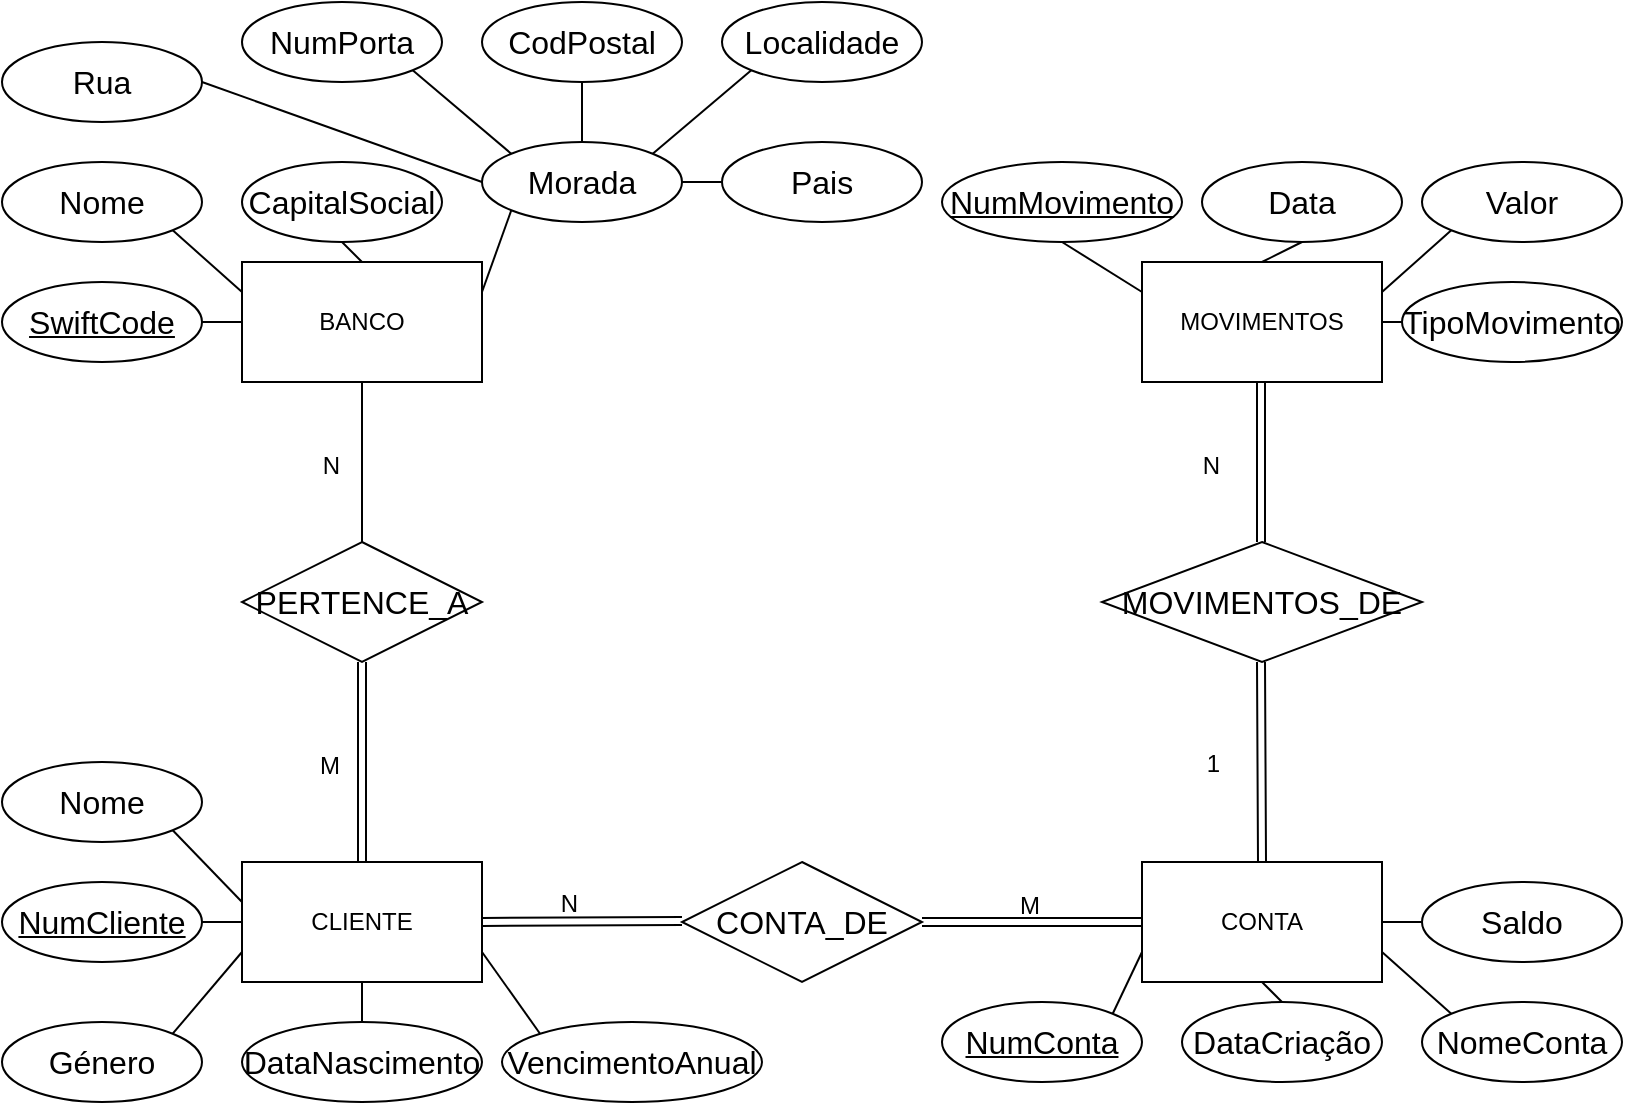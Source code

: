 <mxfile version="28.2.5">
  <diagram name="Página-1" id="UeK6Ht9dSxKYeygrqMG0">
    <mxGraphModel dx="1186" dy="703" grid="1" gridSize="10" guides="1" tooltips="1" connect="1" arrows="1" fold="1" page="1" pageScale="1" pageWidth="827" pageHeight="1169" math="0" shadow="0">
      <root>
        <mxCell id="0" />
        <mxCell id="1" parent="0" />
        <mxCell id="jc2pqnsELNUD8U-bjSlg-1" value="BANCO" style="rounded=0;whiteSpace=wrap;html=1;" parent="1" vertex="1">
          <mxGeometry x="130" y="140" width="120" height="60" as="geometry" />
        </mxCell>
        <mxCell id="jc2pqnsELNUD8U-bjSlg-2" value="&lt;span id=&quot;docs-internal-guid-bda0b091-7fff-d62a-ec73-e2584bac3b69&quot;&gt;&lt;span style=&quot;font-size: 12pt; font-family: Calibri, sans-serif; background-color: transparent; font-variant-numeric: normal; font-variant-east-asian: normal; font-variant-alternates: normal; font-variant-position: normal; font-variant-emoji: normal; text-decoration-line: underline; text-decoration-skip-ink: none; vertical-align: baseline; white-space-collapse: preserve;&quot;&gt;SwiftCode&lt;/span&gt;&lt;/span&gt;" style="ellipse;whiteSpace=wrap;html=1;align=center;" parent="1" vertex="1">
          <mxGeometry x="10" y="150" width="100" height="40" as="geometry" />
        </mxCell>
        <mxCell id="jc2pqnsELNUD8U-bjSlg-6" value="CONTA" style="rounded=0;whiteSpace=wrap;html=1;" parent="1" vertex="1">
          <mxGeometry x="580" y="440" width="120" height="60" as="geometry" />
        </mxCell>
        <mxCell id="jc2pqnsELNUD8U-bjSlg-7" value="MOVIMENTOS" style="rounded=0;whiteSpace=wrap;html=1;" parent="1" vertex="1">
          <mxGeometry x="580" y="140" width="120" height="60" as="geometry" />
        </mxCell>
        <mxCell id="jc2pqnsELNUD8U-bjSlg-8" value="CLIENTE" style="rounded=0;whiteSpace=wrap;html=1;" parent="1" vertex="1">
          <mxGeometry x="130" y="440" width="120" height="60" as="geometry" />
        </mxCell>
        <mxCell id="jc2pqnsELNUD8U-bjSlg-9" value="&lt;span id=&quot;docs-internal-guid-5d0cfffa-7fff-f3be-5d27-06ec14ec7981&quot;&gt;&lt;span style=&quot;font-size: 12pt; font-family: Calibri, sans-serif; background-color: transparent; font-variant-numeric: normal; font-variant-east-asian: normal; font-variant-alternates: normal; font-variant-position: normal; font-variant-emoji: normal; vertical-align: baseline; white-space-collapse: preserve;&quot;&gt;Nome&lt;/span&gt;&lt;/span&gt;" style="ellipse;whiteSpace=wrap;html=1;align=center;" parent="1" vertex="1">
          <mxGeometry x="10" y="90" width="100" height="40" as="geometry" />
        </mxCell>
        <mxCell id="jc2pqnsELNUD8U-bjSlg-10" value="&lt;font face=&quot;Calibri, sans-serif&quot;&gt;&lt;span style=&quot;font-size: 16px; white-space-collapse: preserve;&quot;&gt;CapitalSocial&lt;/span&gt;&lt;/font&gt;" style="ellipse;whiteSpace=wrap;html=1;align=center;" parent="1" vertex="1">
          <mxGeometry x="130" y="90" width="100" height="40" as="geometry" />
        </mxCell>
        <mxCell id="jc2pqnsELNUD8U-bjSlg-11" value="&lt;span style=&quot;font-family: Calibri, sans-serif; font-size: 16px; white-space-collapse: preserve;&quot;&gt;Morada&lt;/span&gt;" style="ellipse;whiteSpace=wrap;html=1;align=center;" parent="1" vertex="1">
          <mxGeometry x="250" y="80" width="100" height="40" as="geometry" />
        </mxCell>
        <mxCell id="jc2pqnsELNUD8U-bjSlg-12" value="&lt;span id=&quot;docs-internal-guid-d0edf2ea-7fff-4be0-ded7-18e02c905319&quot;&gt;&lt;span style=&quot;font-size: 12pt; font-family: Calibri, sans-serif; background-color: transparent; font-variant-numeric: normal; font-variant-east-asian: normal; font-variant-alternates: normal; font-variant-position: normal; font-variant-emoji: normal; vertical-align: baseline; white-space-collapse: preserve;&quot;&gt;Localidade&lt;/span&gt;&lt;/span&gt;" style="ellipse;whiteSpace=wrap;html=1;align=center;" parent="1" vertex="1">
          <mxGeometry x="370" y="10" width="100" height="40" as="geometry" />
        </mxCell>
        <mxCell id="jc2pqnsELNUD8U-bjSlg-13" value="&lt;span id=&quot;docs-internal-guid-e302e463-7fff-3eb9-acbd-31e137ffd783&quot;&gt;&lt;span style=&quot;font-size: 12pt; font-family: Calibri, sans-serif; background-color: transparent; font-variant-numeric: normal; font-variant-east-asian: normal; font-variant-alternates: normal; font-variant-position: normal; font-variant-emoji: normal; vertical-align: baseline; white-space-collapse: preserve;&quot;&gt;CodPostal&lt;/span&gt;&lt;/span&gt;" style="ellipse;whiteSpace=wrap;html=1;align=center;" parent="1" vertex="1">
          <mxGeometry x="250" y="10" width="100" height="40" as="geometry" />
        </mxCell>
        <mxCell id="jc2pqnsELNUD8U-bjSlg-14" value="&lt;span id=&quot;docs-internal-guid-98b772b6-7fff-2bdf-3cea-72dd9e08a223&quot;&gt;&lt;span style=&quot;font-size: 12pt; font-family: Calibri, sans-serif; background-color: transparent; font-variant-numeric: normal; font-variant-east-asian: normal; font-variant-alternates: normal; font-variant-position: normal; font-variant-emoji: normal; vertical-align: baseline; white-space-collapse: preserve;&quot;&gt;NumPorta&lt;/span&gt;&lt;/span&gt;" style="ellipse;whiteSpace=wrap;html=1;align=center;" parent="1" vertex="1">
          <mxGeometry x="130" y="10" width="100" height="40" as="geometry" />
        </mxCell>
        <mxCell id="jc2pqnsELNUD8U-bjSlg-15" value="&lt;span id=&quot;docs-internal-guid-66cc848b-7fff-1c6a-1302-119d79c233ee&quot;&gt;&lt;span style=&quot;font-size: 12pt; font-family: Calibri, sans-serif; background-color: transparent; font-variant-numeric: normal; font-variant-east-asian: normal; font-variant-alternates: normal; font-variant-position: normal; font-variant-emoji: normal; vertical-align: baseline; white-space-collapse: preserve;&quot;&gt;Rua&lt;/span&gt;&lt;/span&gt;" style="ellipse;whiteSpace=wrap;html=1;align=center;" parent="1" vertex="1">
          <mxGeometry x="10" y="30" width="100" height="40" as="geometry" />
        </mxCell>
        <mxCell id="jc2pqnsELNUD8U-bjSlg-16" value="&lt;span id=&quot;docs-internal-guid-ee7bb442-7fff-5a5d-af50-5ff614445247&quot;&gt;&lt;span style=&quot;font-size: 12pt; font-family: Calibri, sans-serif; background-color: transparent; font-variant-numeric: normal; font-variant-east-asian: normal; font-variant-alternates: normal; font-variant-position: normal; font-variant-emoji: normal; vertical-align: baseline; white-space-collapse: preserve;&quot;&gt;Pais&lt;/span&gt;&lt;/span&gt;" style="ellipse;whiteSpace=wrap;html=1;align=center;" parent="1" vertex="1">
          <mxGeometry x="370" y="80" width="100" height="40" as="geometry" />
        </mxCell>
        <mxCell id="jc2pqnsELNUD8U-bjSlg-17" value="" style="endArrow=none;html=1;rounded=0;exitX=1;exitY=0.5;exitDx=0;exitDy=0;entryX=0;entryY=0.5;entryDx=0;entryDy=0;" parent="1" source="jc2pqnsELNUD8U-bjSlg-2" target="jc2pqnsELNUD8U-bjSlg-1" edge="1">
          <mxGeometry width="50" height="50" relative="1" as="geometry">
            <mxPoint x="70" y="220" as="sourcePoint" />
            <mxPoint x="120" y="170" as="targetPoint" />
          </mxGeometry>
        </mxCell>
        <mxCell id="jc2pqnsELNUD8U-bjSlg-19" value="" style="endArrow=none;html=1;rounded=0;entryX=1;entryY=1;entryDx=0;entryDy=0;exitX=0;exitY=0.25;exitDx=0;exitDy=0;" parent="1" source="jc2pqnsELNUD8U-bjSlg-1" target="jc2pqnsELNUD8U-bjSlg-9" edge="1">
          <mxGeometry width="50" height="50" relative="1" as="geometry">
            <mxPoint x="120" y="160" as="sourcePoint" />
            <mxPoint x="170" y="110" as="targetPoint" />
          </mxGeometry>
        </mxCell>
        <mxCell id="jc2pqnsELNUD8U-bjSlg-20" value="" style="endArrow=none;html=1;rounded=0;entryX=0.5;entryY=1;entryDx=0;entryDy=0;exitX=0.5;exitY=0;exitDx=0;exitDy=0;" parent="1" source="jc2pqnsELNUD8U-bjSlg-1" target="jc2pqnsELNUD8U-bjSlg-10" edge="1">
          <mxGeometry width="50" height="50" relative="1" as="geometry">
            <mxPoint x="180" y="140" as="sourcePoint" />
            <mxPoint x="230" y="90" as="targetPoint" />
          </mxGeometry>
        </mxCell>
        <mxCell id="jc2pqnsELNUD8U-bjSlg-21" value="" style="endArrow=none;html=1;rounded=0;entryX=0;entryY=1;entryDx=0;entryDy=0;exitX=1;exitY=0.25;exitDx=0;exitDy=0;" parent="1" source="jc2pqnsELNUD8U-bjSlg-1" target="jc2pqnsELNUD8U-bjSlg-11" edge="1">
          <mxGeometry width="50" height="50" relative="1" as="geometry">
            <mxPoint x="240" y="170" as="sourcePoint" />
            <mxPoint x="290" y="120" as="targetPoint" />
          </mxGeometry>
        </mxCell>
        <mxCell id="jc2pqnsELNUD8U-bjSlg-22" value="" style="endArrow=none;html=1;rounded=0;entryX=0;entryY=1;entryDx=0;entryDy=0;exitX=1;exitY=0;exitDx=0;exitDy=0;" parent="1" source="jc2pqnsELNUD8U-bjSlg-11" target="jc2pqnsELNUD8U-bjSlg-12" edge="1">
          <mxGeometry width="50" height="50" relative="1" as="geometry">
            <mxPoint x="340" y="100" as="sourcePoint" />
            <mxPoint x="390" y="50" as="targetPoint" />
          </mxGeometry>
        </mxCell>
        <mxCell id="jc2pqnsELNUD8U-bjSlg-23" value="" style="endArrow=none;html=1;rounded=0;entryX=0;entryY=0.5;entryDx=0;entryDy=0;exitX=1;exitY=0.5;exitDx=0;exitDy=0;" parent="1" source="jc2pqnsELNUD8U-bjSlg-11" target="jc2pqnsELNUD8U-bjSlg-16" edge="1">
          <mxGeometry width="50" height="50" relative="1" as="geometry">
            <mxPoint x="350" y="109.5" as="sourcePoint" />
            <mxPoint x="370" y="110" as="targetPoint" />
          </mxGeometry>
        </mxCell>
        <mxCell id="jc2pqnsELNUD8U-bjSlg-24" value="" style="endArrow=none;html=1;rounded=0;entryX=0.5;entryY=1;entryDx=0;entryDy=0;exitX=0.5;exitY=0;exitDx=0;exitDy=0;" parent="1" source="jc2pqnsELNUD8U-bjSlg-11" target="jc2pqnsELNUD8U-bjSlg-13" edge="1">
          <mxGeometry width="50" height="50" relative="1" as="geometry">
            <mxPoint x="300" y="90" as="sourcePoint" />
            <mxPoint x="350" y="40" as="targetPoint" />
          </mxGeometry>
        </mxCell>
        <mxCell id="jc2pqnsELNUD8U-bjSlg-25" value="" style="endArrow=none;html=1;rounded=0;entryX=1;entryY=1;entryDx=0;entryDy=0;exitX=0;exitY=0;exitDx=0;exitDy=0;" parent="1" source="jc2pqnsELNUD8U-bjSlg-11" target="jc2pqnsELNUD8U-bjSlg-14" edge="1">
          <mxGeometry width="50" height="50" relative="1" as="geometry">
            <mxPoint x="270" y="90" as="sourcePoint" />
            <mxPoint x="320" y="40" as="targetPoint" />
          </mxGeometry>
        </mxCell>
        <mxCell id="jc2pqnsELNUD8U-bjSlg-26" value="" style="endArrow=none;html=1;rounded=0;entryX=1;entryY=0.5;entryDx=0;entryDy=0;exitX=0;exitY=0.5;exitDx=0;exitDy=0;" parent="1" source="jc2pqnsELNUD8U-bjSlg-11" target="jc2pqnsELNUD8U-bjSlg-15" edge="1">
          <mxGeometry width="50" height="50" relative="1" as="geometry">
            <mxPoint x="250" y="110" as="sourcePoint" />
            <mxPoint x="300" y="60" as="targetPoint" />
          </mxGeometry>
        </mxCell>
        <mxCell id="jc2pqnsELNUD8U-bjSlg-27" value="&lt;span id=&quot;docs-internal-guid-ff19c56a-7fff-708c-d473-65a3c96959f4&quot;&gt;&lt;span style=&quot;font-size: 12pt; font-family: Calibri, sans-serif; background-color: transparent; font-variant-numeric: normal; font-variant-east-asian: normal; font-variant-alternates: normal; font-variant-position: normal; font-variant-emoji: normal; vertical-align: baseline; white-space-collapse: preserve;&quot;&gt;Género&lt;/span&gt;&lt;/span&gt;" style="ellipse;whiteSpace=wrap;html=1;align=center;" parent="1" vertex="1">
          <mxGeometry x="10" y="520" width="100" height="40" as="geometry" />
        </mxCell>
        <mxCell id="jc2pqnsELNUD8U-bjSlg-28" value="&lt;span id=&quot;docs-internal-guid-80e62d42-7fff-6133-610b-44f0b3cbcebe&quot;&gt;&lt;span style=&quot;font-size: 12pt; font-family: Calibri, sans-serif; background-color: transparent; font-variant-numeric: normal; font-variant-east-asian: normal; font-variant-alternates: normal; font-variant-position: normal; font-variant-emoji: normal; vertical-align: baseline; white-space-collapse: preserve;&quot;&gt;DataNascimento&lt;/span&gt;&lt;/span&gt;" style="ellipse;whiteSpace=wrap;html=1;align=center;" parent="1" vertex="1">
          <mxGeometry x="130" y="520" width="120" height="40" as="geometry" />
        </mxCell>
        <mxCell id="jc2pqnsELNUD8U-bjSlg-29" value="&lt;span id=&quot;docs-internal-guid-4041398d-7fff-5237-e98e-0ff79da638df&quot;&gt;&lt;span style=&quot;font-size: 12pt; font-family: Calibri, sans-serif; background-color: transparent; font-variant-numeric: normal; font-variant-east-asian: normal; font-variant-alternates: normal; font-variant-position: normal; font-variant-emoji: normal; vertical-align: baseline; white-space-collapse: preserve;&quot;&gt;Nome&lt;/span&gt;&lt;/span&gt;" style="ellipse;whiteSpace=wrap;html=1;align=center;" parent="1" vertex="1">
          <mxGeometry x="10" y="390" width="100" height="40" as="geometry" />
        </mxCell>
        <mxCell id="jc2pqnsELNUD8U-bjSlg-30" value="&lt;span id=&quot;docs-internal-guid-32ac0445-7fff-3feb-03bb-2561bef926fc&quot;&gt;&lt;span style=&quot;font-size: 12pt; font-family: Calibri, sans-serif; background-color: transparent; font-variant-numeric: normal; font-variant-east-asian: normal; font-variant-alternates: normal; font-variant-position: normal; font-variant-emoji: normal; text-decoration-line: underline; text-decoration-skip-ink: none; vertical-align: baseline; white-space-collapse: preserve;&quot;&gt;NumCliente&lt;/span&gt;&lt;/span&gt;" style="ellipse;whiteSpace=wrap;html=1;align=center;" parent="1" vertex="1">
          <mxGeometry x="10" y="450" width="100" height="40" as="geometry" />
        </mxCell>
        <mxCell id="jc2pqnsELNUD8U-bjSlg-32" value="&lt;span style=&quot;text-align: left;&quot; id=&quot;docs-internal-guid-9e3eda9a-7fff-8f0f-02bb-bf5d8e41045c&quot;&gt;&lt;span style=&quot;font-size: 12pt; font-family: Calibri, sans-serif; color: rgb(0, 0, 0); background-color: transparent; font-variant-numeric: normal; font-variant-east-asian: normal; font-variant-alternates: normal; font-variant-position: normal; font-variant-emoji: normal; vertical-align: baseline; white-space-collapse: preserve;&quot;&gt;VencimentoAnual&lt;/span&gt;&lt;/span&gt;" style="ellipse;whiteSpace=wrap;html=1;align=center;" parent="1" vertex="1">
          <mxGeometry x="260" y="520" width="130" height="40" as="geometry" />
        </mxCell>
        <mxCell id="jc2pqnsELNUD8U-bjSlg-33" value="" style="endArrow=none;html=1;rounded=0;entryX=0;entryY=0.75;entryDx=0;entryDy=0;exitX=1;exitY=0;exitDx=0;exitDy=0;" parent="1" source="jc2pqnsELNUD8U-bjSlg-27" target="jc2pqnsELNUD8U-bjSlg-8" edge="1">
          <mxGeometry width="50" height="50" relative="1" as="geometry">
            <mxPoint x="105" y="531" as="sourcePoint" />
            <mxPoint x="130" y="490" as="targetPoint" />
          </mxGeometry>
        </mxCell>
        <mxCell id="jc2pqnsELNUD8U-bjSlg-34" value="" style="endArrow=none;html=1;rounded=0;entryX=0.5;entryY=1;entryDx=0;entryDy=0;exitX=1;exitY=0.25;exitDx=0;exitDy=0;" parent="1" target="jc2pqnsELNUD8U-bjSlg-8" edge="1">
          <mxGeometry width="50" height="50" relative="1" as="geometry">
            <mxPoint x="190" y="520" as="sourcePoint" />
            <mxPoint x="215" y="479" as="targetPoint" />
          </mxGeometry>
        </mxCell>
        <mxCell id="jc2pqnsELNUD8U-bjSlg-35" value="" style="endArrow=none;html=1;rounded=0;entryX=0;entryY=0.5;entryDx=0;entryDy=0;exitX=1;exitY=0.5;exitDx=0;exitDy=0;" parent="1" source="jc2pqnsELNUD8U-bjSlg-30" target="jc2pqnsELNUD8U-bjSlg-8" edge="1">
          <mxGeometry width="50" height="50" relative="1" as="geometry">
            <mxPoint x="110" y="471" as="sourcePoint" />
            <mxPoint x="135" y="430" as="targetPoint" />
          </mxGeometry>
        </mxCell>
        <mxCell id="jc2pqnsELNUD8U-bjSlg-36" value="" style="endArrow=none;html=1;rounded=0;entryX=1;entryY=1;entryDx=0;entryDy=0;" parent="1" target="jc2pqnsELNUD8U-bjSlg-29" edge="1">
          <mxGeometry width="50" height="50" relative="1" as="geometry">
            <mxPoint x="130" y="460" as="sourcePoint" />
            <mxPoint x="155" y="420" as="targetPoint" />
          </mxGeometry>
        </mxCell>
        <mxCell id="jc2pqnsELNUD8U-bjSlg-37" value="" style="endArrow=none;html=1;rounded=0;entryX=1;entryY=0.75;entryDx=0;entryDy=0;exitX=0;exitY=0;exitDx=0;exitDy=0;" parent="1" source="jc2pqnsELNUD8U-bjSlg-32" target="jc2pqnsELNUD8U-bjSlg-8" edge="1">
          <mxGeometry width="50" height="50" relative="1" as="geometry">
            <mxPoint x="275" y="530" as="sourcePoint" />
            <mxPoint x="240" y="410" as="targetPoint" />
          </mxGeometry>
        </mxCell>
        <mxCell id="jc2pqnsELNUD8U-bjSlg-38" value="&lt;span id=&quot;docs-internal-guid-d68de3f7-7fff-f436-1f10-04463a311e3e&quot;&gt;&lt;span style=&quot;font-size: 12pt; font-family: Calibri, sans-serif; background-color: transparent; font-variant-numeric: normal; font-variant-east-asian: normal; font-variant-alternates: normal; font-variant-position: normal; font-variant-emoji: normal; vertical-align: baseline; white-space-collapse: preserve;&quot;&gt;NomeConta&lt;/span&gt;&lt;/span&gt;" style="ellipse;whiteSpace=wrap;html=1;align=center;" parent="1" vertex="1">
          <mxGeometry x="720" y="510" width="100" height="40" as="geometry" />
        </mxCell>
        <mxCell id="jc2pqnsELNUD8U-bjSlg-39" value="&lt;span id=&quot;docs-internal-guid-2a906a60-7fff-d69e-18b2-3300a022c578&quot;&gt;&lt;span style=&quot;font-size: 12pt; font-family: Calibri, sans-serif; background-color: transparent; font-variant-numeric: normal; font-variant-east-asian: normal; font-variant-alternates: normal; font-variant-position: normal; font-variant-emoji: normal; text-decoration-line: underline; text-decoration-skip-ink: none; vertical-align: baseline; white-space-collapse: preserve;&quot;&gt;NumConta&lt;/span&gt;&lt;/span&gt;" style="ellipse;whiteSpace=wrap;html=1;align=center;" parent="1" vertex="1">
          <mxGeometry x="480" y="510" width="100" height="40" as="geometry" />
        </mxCell>
        <mxCell id="jc2pqnsELNUD8U-bjSlg-40" value="&lt;span id=&quot;docs-internal-guid-dea7de98-7fff-0209-ed9a-78a0133d8a89&quot;&gt;&lt;span style=&quot;font-size: 12pt; font-family: Calibri, sans-serif; background-color: transparent; font-variant-numeric: normal; font-variant-east-asian: normal; font-variant-alternates: normal; font-variant-position: normal; font-variant-emoji: normal; vertical-align: baseline; white-space-collapse: preserve;&quot;&gt;Saldo&lt;/span&gt;&lt;/span&gt;" style="ellipse;whiteSpace=wrap;html=1;align=center;" parent="1" vertex="1">
          <mxGeometry x="720" y="450" width="100" height="40" as="geometry" />
        </mxCell>
        <mxCell id="jc2pqnsELNUD8U-bjSlg-41" value="&lt;span id=&quot;docs-internal-guid-9a826c1d-7fff-e6ee-d40e-3c880d66b2ef&quot;&gt;&lt;span style=&quot;font-size: 12pt; font-family: Calibri, sans-serif; background-color: transparent; font-variant-numeric: normal; font-variant-east-asian: normal; font-variant-alternates: normal; font-variant-position: normal; font-variant-emoji: normal; vertical-align: baseline; white-space-collapse: preserve;&quot;&gt;DataCriação&lt;/span&gt;&lt;/span&gt;" style="ellipse;whiteSpace=wrap;html=1;align=center;" parent="1" vertex="1">
          <mxGeometry x="600" y="510" width="100" height="40" as="geometry" />
        </mxCell>
        <mxCell id="jc2pqnsELNUD8U-bjSlg-42" value="" style="endArrow=none;html=1;rounded=0;entryX=0;entryY=0.75;entryDx=0;entryDy=0;exitX=1;exitY=0;exitDx=0;exitDy=0;" parent="1" source="jc2pqnsELNUD8U-bjSlg-39" target="jc2pqnsELNUD8U-bjSlg-6" edge="1">
          <mxGeometry width="50" height="50" relative="1" as="geometry">
            <mxPoint x="569" y="520" as="sourcePoint" />
            <mxPoint x="540" y="479" as="targetPoint" />
          </mxGeometry>
        </mxCell>
        <mxCell id="jc2pqnsELNUD8U-bjSlg-43" value="" style="endArrow=none;html=1;rounded=0;entryX=1;entryY=0.75;entryDx=0;entryDy=0;exitX=0;exitY=0;exitDx=0;exitDy=0;" parent="1" source="jc2pqnsELNUD8U-bjSlg-38" target="jc2pqnsELNUD8U-bjSlg-6" edge="1">
          <mxGeometry width="50" height="50" relative="1" as="geometry">
            <mxPoint x="739" y="520" as="sourcePoint" />
            <mxPoint x="710" y="479" as="targetPoint" />
          </mxGeometry>
        </mxCell>
        <mxCell id="jc2pqnsELNUD8U-bjSlg-44" value="" style="endArrow=none;html=1;rounded=0;entryX=1;entryY=0.5;entryDx=0;entryDy=0;exitX=0;exitY=0.5;exitDx=0;exitDy=0;" parent="1" source="jc2pqnsELNUD8U-bjSlg-40" target="jc2pqnsELNUD8U-bjSlg-6" edge="1">
          <mxGeometry width="50" height="50" relative="1" as="geometry">
            <mxPoint x="720" y="471" as="sourcePoint" />
            <mxPoint x="691" y="430" as="targetPoint" />
          </mxGeometry>
        </mxCell>
        <mxCell id="jc2pqnsELNUD8U-bjSlg-45" value="" style="endArrow=none;html=1;rounded=0;entryX=0.5;entryY=1;entryDx=0;entryDy=0;exitX=0.5;exitY=0;exitDx=0;exitDy=0;" parent="1" source="jc2pqnsELNUD8U-bjSlg-41" target="jc2pqnsELNUD8U-bjSlg-6" edge="1">
          <mxGeometry width="50" height="50" relative="1" as="geometry">
            <mxPoint x="649" y="510" as="sourcePoint" />
            <mxPoint x="620" y="469" as="targetPoint" />
          </mxGeometry>
        </mxCell>
        <mxCell id="jc2pqnsELNUD8U-bjSlg-47" value="&lt;span id=&quot;docs-internal-guid-d445a084-7fff-7a6d-849f-1b2e4192a75a&quot;&gt;&lt;span style=&quot;font-size: 12pt; font-family: Calibri, sans-serif; background-color: transparent; font-variant-numeric: normal; font-variant-east-asian: normal; font-variant-alternates: normal; font-variant-position: normal; font-variant-emoji: normal; vertical-align: baseline; white-space-collapse: preserve;&quot;&gt;Data&lt;/span&gt;&lt;/span&gt;" style="ellipse;whiteSpace=wrap;html=1;align=center;" parent="1" vertex="1">
          <mxGeometry x="610" y="90" width="100" height="40" as="geometry" />
        </mxCell>
        <mxCell id="jc2pqnsELNUD8U-bjSlg-48" value="&lt;span id=&quot;docs-internal-guid-0aefa0a6-7fff-4be2-30d6-cc092097df03&quot;&gt;&lt;span style=&quot;font-size: 12pt; font-family: Calibri, sans-serif; background-color: transparent; font-variant-numeric: normal; font-variant-east-asian: normal; font-variant-alternates: normal; font-variant-position: normal; font-variant-emoji: normal; text-decoration-line: underline; text-decoration-skip-ink: none; vertical-align: baseline; white-space-collapse: preserve;&quot;&gt;NumMovimento&lt;/span&gt;&lt;/span&gt;" style="ellipse;whiteSpace=wrap;html=1;align=center;" parent="1" vertex="1">
          <mxGeometry x="480" y="90" width="120" height="40" as="geometry" />
        </mxCell>
        <mxCell id="jc2pqnsELNUD8U-bjSlg-49" value="&lt;span id=&quot;docs-internal-guid-df7f1672-7fff-a9b9-d7d1-f8a42c154432&quot;&gt;&lt;span style=&quot;font-size: 12pt; font-family: Calibri, sans-serif; background-color: transparent; font-variant-numeric: normal; font-variant-east-asian: normal; font-variant-alternates: normal; font-variant-position: normal; font-variant-emoji: normal; vertical-align: baseline; white-space-collapse: preserve;&quot;&gt;TipoMovimento&lt;/span&gt;&lt;/span&gt;" style="ellipse;whiteSpace=wrap;html=1;align=center;" parent="1" vertex="1">
          <mxGeometry x="710" y="150" width="110" height="40" as="geometry" />
        </mxCell>
        <mxCell id="jc2pqnsELNUD8U-bjSlg-50" value="&lt;span id=&quot;docs-internal-guid-9d05d94f-7fff-9760-dda7-69b47439fa89&quot;&gt;&lt;span style=&quot;font-size: 12pt; font-family: Calibri, sans-serif; background-color: transparent; font-variant-numeric: normal; font-variant-east-asian: normal; font-variant-alternates: normal; font-variant-position: normal; font-variant-emoji: normal; vertical-align: baseline; white-space-collapse: preserve;&quot;&gt;Valor&lt;/span&gt;&lt;/span&gt;" style="ellipse;whiteSpace=wrap;html=1;align=center;" parent="1" vertex="1">
          <mxGeometry x="720" y="90" width="100" height="40" as="geometry" />
        </mxCell>
        <mxCell id="jc2pqnsELNUD8U-bjSlg-51" value="" style="endArrow=none;html=1;rounded=0;entryX=0.5;entryY=1;entryDx=0;entryDy=0;exitX=0;exitY=0.25;exitDx=0;exitDy=0;" parent="1" source="jc2pqnsELNUD8U-bjSlg-7" target="jc2pqnsELNUD8U-bjSlg-48" edge="1">
          <mxGeometry width="50" height="50" relative="1" as="geometry">
            <mxPoint x="580" y="160" as="sourcePoint" />
            <mxPoint x="630" y="110" as="targetPoint" />
          </mxGeometry>
        </mxCell>
        <mxCell id="jc2pqnsELNUD8U-bjSlg-53" value="" style="endArrow=none;html=1;rounded=0;entryX=0.5;entryY=1;entryDx=0;entryDy=0;exitX=0.5;exitY=0;exitDx=0;exitDy=0;" parent="1" source="jc2pqnsELNUD8U-bjSlg-7" target="jc2pqnsELNUD8U-bjSlg-47" edge="1">
          <mxGeometry width="50" height="50" relative="1" as="geometry">
            <mxPoint x="660" y="140" as="sourcePoint" />
            <mxPoint x="620" y="115" as="targetPoint" />
          </mxGeometry>
        </mxCell>
        <mxCell id="jc2pqnsELNUD8U-bjSlg-54" value="" style="endArrow=none;html=1;rounded=0;entryX=1;entryY=0.25;entryDx=0;entryDy=0;exitX=0;exitY=1;exitDx=0;exitDy=0;" parent="1" source="jc2pqnsELNUD8U-bjSlg-50" target="jc2pqnsELNUD8U-bjSlg-7" edge="1">
          <mxGeometry width="50" height="50" relative="1" as="geometry">
            <mxPoint x="740" y="175" as="sourcePoint" />
            <mxPoint x="700" y="150" as="targetPoint" />
          </mxGeometry>
        </mxCell>
        <mxCell id="jc2pqnsELNUD8U-bjSlg-55" value="" style="endArrow=none;html=1;rounded=0;entryX=1;entryY=0.5;entryDx=0;entryDy=0;exitX=0;exitY=0.5;exitDx=0;exitDy=0;" parent="1" source="jc2pqnsELNUD8U-bjSlg-49" target="jc2pqnsELNUD8U-bjSlg-7" edge="1">
          <mxGeometry width="50" height="50" relative="1" as="geometry">
            <mxPoint x="740" y="200" as="sourcePoint" />
            <mxPoint x="700" y="175" as="targetPoint" />
          </mxGeometry>
        </mxCell>
        <mxCell id="jc2pqnsELNUD8U-bjSlg-56" value="&lt;span id=&quot;docs-internal-guid-eea442ad-7fff-d60d-fe00-3a15d8d4587e&quot;&gt;&lt;span style=&quot;font-size: 12pt; font-family: Calibri, sans-serif; background-color: transparent; font-variant-numeric: normal; font-variant-east-asian: normal; font-variant-alternates: normal; font-variant-position: normal; font-variant-emoji: normal; vertical-align: baseline; white-space-collapse: preserve;&quot;&gt;PERTENCE_A&lt;/span&gt;&lt;/span&gt;" style="shape=rhombus;perimeter=rhombusPerimeter;whiteSpace=wrap;html=1;align=center;" parent="1" vertex="1">
          <mxGeometry x="130" y="280" width="120" height="60" as="geometry" />
        </mxCell>
        <mxCell id="jc2pqnsELNUD8U-bjSlg-57" value="" style="endArrow=none;html=1;rounded=0;entryX=0.5;entryY=1;entryDx=0;entryDy=0;" parent="1" target="jc2pqnsELNUD8U-bjSlg-1" edge="1">
          <mxGeometry relative="1" as="geometry">
            <mxPoint x="190" y="280" as="sourcePoint" />
            <mxPoint x="350" y="280" as="targetPoint" />
          </mxGeometry>
        </mxCell>
        <mxCell id="jc2pqnsELNUD8U-bjSlg-58" value="N" style="resizable=0;html=1;whiteSpace=wrap;align=right;verticalAlign=bottom;" parent="jc2pqnsELNUD8U-bjSlg-57" connectable="0" vertex="1">
          <mxGeometry x="1" relative="1" as="geometry">
            <mxPoint x="-10" y="50" as="offset" />
          </mxGeometry>
        </mxCell>
        <mxCell id="jc2pqnsELNUD8U-bjSlg-59" value="" style="shape=link;html=1;rounded=0;entryX=0.5;entryY=0;entryDx=0;entryDy=0;" parent="1" target="jc2pqnsELNUD8U-bjSlg-8" edge="1">
          <mxGeometry relative="1" as="geometry">
            <mxPoint x="190" y="340" as="sourcePoint" />
            <mxPoint x="350" y="340" as="targetPoint" />
          </mxGeometry>
        </mxCell>
        <mxCell id="jc2pqnsELNUD8U-bjSlg-60" value="M" style="resizable=0;html=1;whiteSpace=wrap;align=right;verticalAlign=bottom;" parent="jc2pqnsELNUD8U-bjSlg-59" connectable="0" vertex="1">
          <mxGeometry x="1" relative="1" as="geometry">
            <mxPoint x="-10" y="-40" as="offset" />
          </mxGeometry>
        </mxCell>
        <mxCell id="jc2pqnsELNUD8U-bjSlg-61" value="&lt;span id=&quot;docs-internal-guid-070a6a24-7fff-e1ac-9b65-e9b883daa011&quot;&gt;&lt;span style=&quot;font-size: 12pt; font-family: Calibri, sans-serif; background-color: transparent; font-variant-numeric: normal; font-variant-east-asian: normal; font-variant-alternates: normal; font-variant-position: normal; font-variant-emoji: normal; vertical-align: baseline; white-space-collapse: preserve;&quot;&gt;CONTA_DE&lt;/span&gt;&lt;/span&gt;" style="shape=rhombus;perimeter=rhombusPerimeter;whiteSpace=wrap;html=1;align=center;" parent="1" vertex="1">
          <mxGeometry x="350" y="440" width="120" height="60" as="geometry" />
        </mxCell>
        <mxCell id="jc2pqnsELNUD8U-bjSlg-62" value="" style="shape=link;html=1;rounded=0;" parent="1" edge="1">
          <mxGeometry relative="1" as="geometry">
            <mxPoint x="470" y="470" as="sourcePoint" />
            <mxPoint x="580" y="470" as="targetPoint" />
          </mxGeometry>
        </mxCell>
        <mxCell id="jc2pqnsELNUD8U-bjSlg-63" value="M" style="resizable=0;html=1;whiteSpace=wrap;align=right;verticalAlign=bottom;" parent="jc2pqnsELNUD8U-bjSlg-62" connectable="0" vertex="1">
          <mxGeometry x="1" relative="1" as="geometry">
            <mxPoint x="-50" as="offset" />
          </mxGeometry>
        </mxCell>
        <mxCell id="jc2pqnsELNUD8U-bjSlg-64" value="" style="shape=link;html=1;rounded=0;" parent="1" edge="1">
          <mxGeometry relative="1" as="geometry">
            <mxPoint x="250" y="470" as="sourcePoint" />
            <mxPoint x="350" y="469.5" as="targetPoint" />
          </mxGeometry>
        </mxCell>
        <mxCell id="jc2pqnsELNUD8U-bjSlg-65" value="N" style="resizable=0;html=1;whiteSpace=wrap;align=right;verticalAlign=bottom;" parent="jc2pqnsELNUD8U-bjSlg-64" connectable="0" vertex="1">
          <mxGeometry x="1" relative="1" as="geometry">
            <mxPoint x="-50" as="offset" />
          </mxGeometry>
        </mxCell>
        <mxCell id="jc2pqnsELNUD8U-bjSlg-66" value="&lt;span id=&quot;docs-internal-guid-918c390d-7fff-d045-838a-7308f3be838f&quot;&gt;&lt;span style=&quot;font-size: 12pt; font-family: Calibri, sans-serif; background-color: transparent; font-variant-numeric: normal; font-variant-east-asian: normal; font-variant-alternates: normal; font-variant-position: normal; font-variant-emoji: normal; vertical-align: baseline; white-space-collapse: preserve;&quot;&gt;MOVIMENTOS_DE&lt;/span&gt;&lt;/span&gt;" style="shape=rhombus;perimeter=rhombusPerimeter;whiteSpace=wrap;html=1;align=center;" parent="1" vertex="1">
          <mxGeometry x="560" y="280" width="160" height="60" as="geometry" />
        </mxCell>
        <mxCell id="jc2pqnsELNUD8U-bjSlg-67" value="" style="shape=link;html=1;rounded=0;entryX=0.5;entryY=0;entryDx=0;entryDy=0;" parent="1" edge="1">
          <mxGeometry relative="1" as="geometry">
            <mxPoint x="639.5" y="200" as="sourcePoint" />
            <mxPoint x="639.5" y="280" as="targetPoint" />
          </mxGeometry>
        </mxCell>
        <mxCell id="jc2pqnsELNUD8U-bjSlg-68" value="N" style="resizable=0;html=1;whiteSpace=wrap;align=right;verticalAlign=bottom;" parent="jc2pqnsELNUD8U-bjSlg-67" connectable="0" vertex="1">
          <mxGeometry x="1" relative="1" as="geometry">
            <mxPoint x="-19" y="-30" as="offset" />
          </mxGeometry>
        </mxCell>
        <mxCell id="jc2pqnsELNUD8U-bjSlg-69" value="" style="shape=link;html=1;rounded=0;entryX=0.5;entryY=0;entryDx=0;entryDy=0;" parent="1" target="jc2pqnsELNUD8U-bjSlg-6" edge="1">
          <mxGeometry relative="1" as="geometry">
            <mxPoint x="639.5" y="340" as="sourcePoint" />
            <mxPoint x="639.5" y="420" as="targetPoint" />
          </mxGeometry>
        </mxCell>
        <mxCell id="jc2pqnsELNUD8U-bjSlg-70" value="1" style="resizable=0;html=1;whiteSpace=wrap;align=right;verticalAlign=bottom;" parent="jc2pqnsELNUD8U-bjSlg-69" connectable="0" vertex="1">
          <mxGeometry x="1" relative="1" as="geometry">
            <mxPoint x="-19" y="-40" as="offset" />
          </mxGeometry>
        </mxCell>
      </root>
    </mxGraphModel>
  </diagram>
</mxfile>
